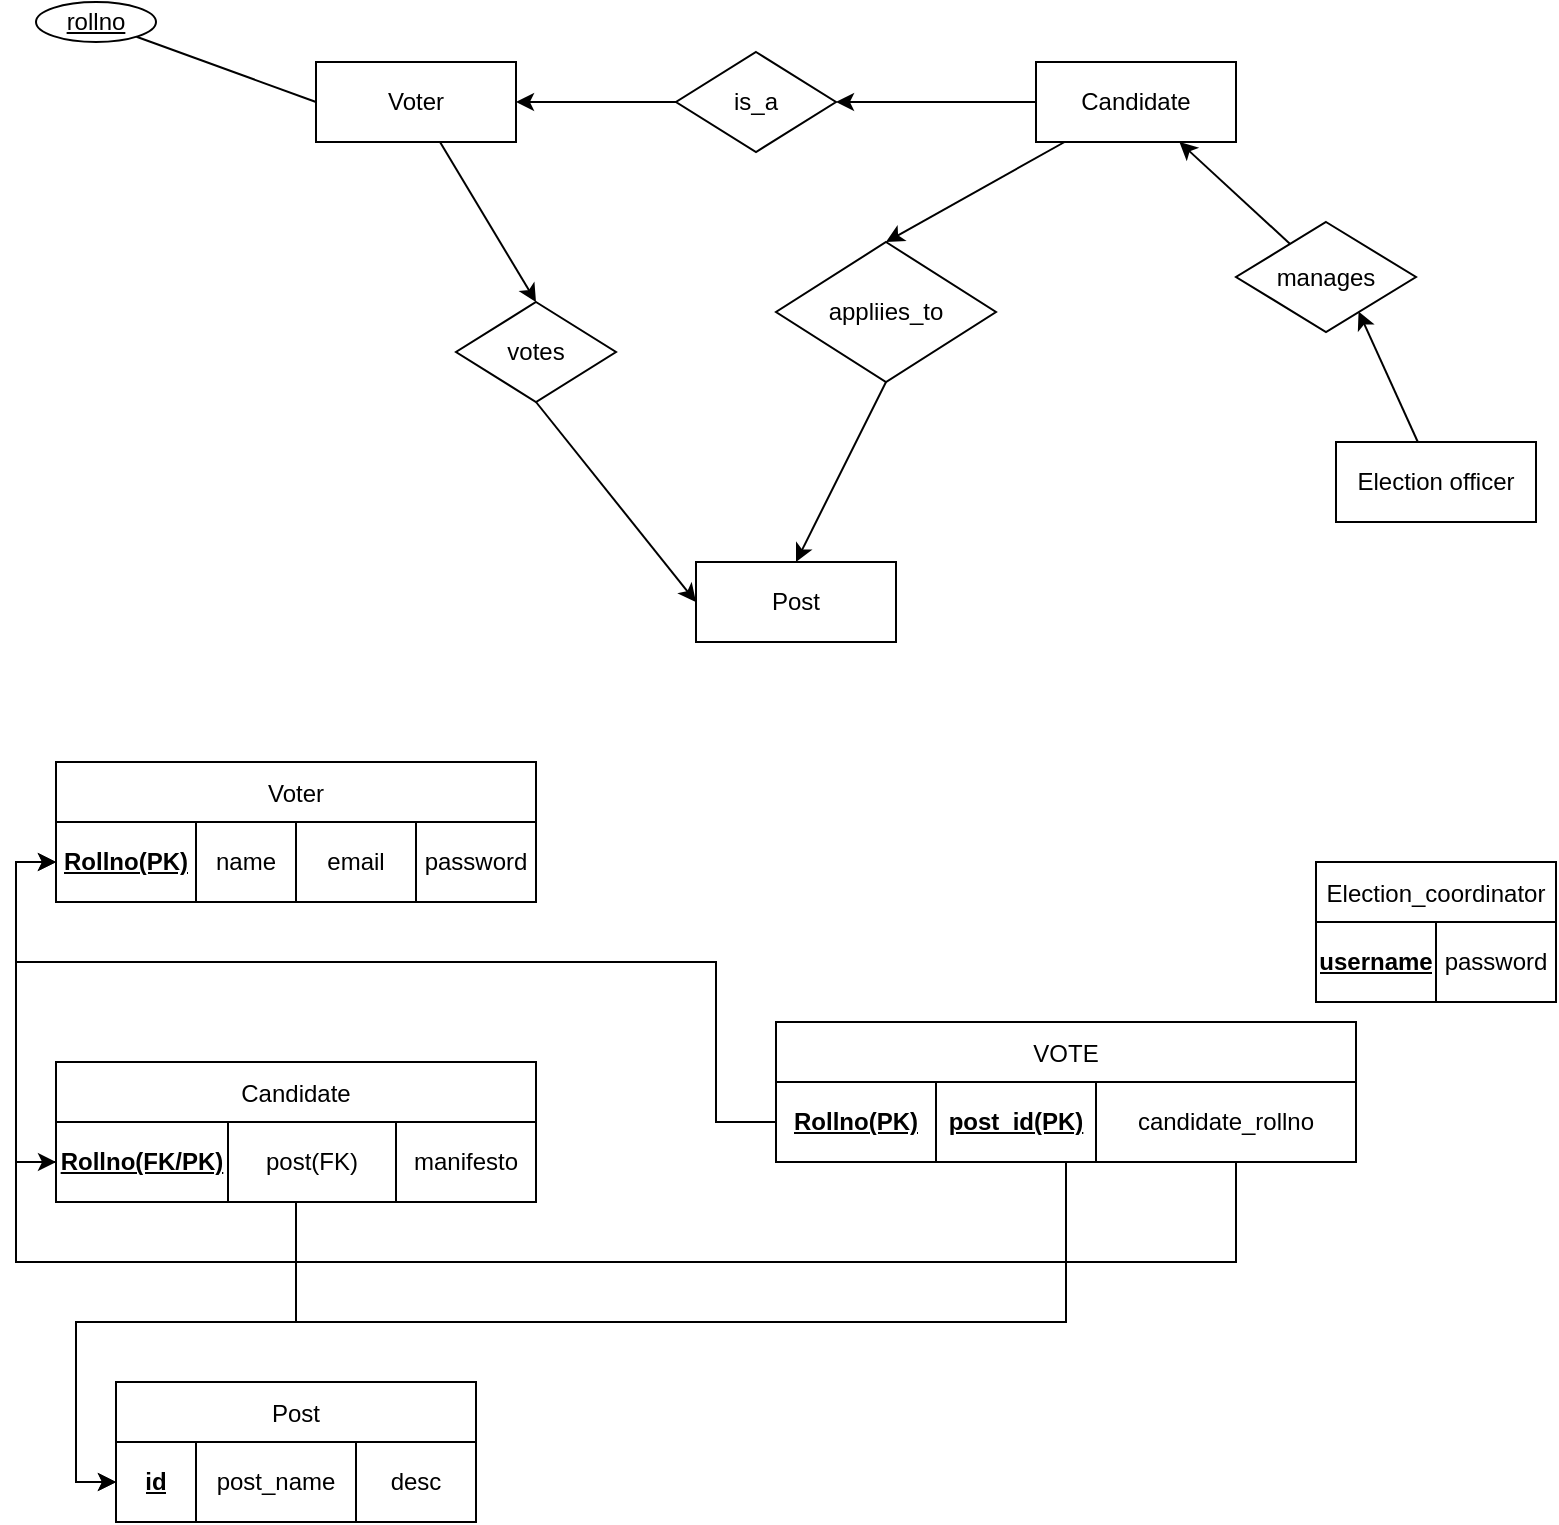 <mxfile version="15.4.0" type="device"><diagram id="R2lEEEUBdFMjLlhIrx00" name="Page-1"><mxGraphModel dx="1628" dy="527" grid="1" gridSize="10" guides="1" tooltips="1" connect="1" arrows="1" fold="1" page="1" pageScale="1" pageWidth="850" pageHeight="1100" math="0" shadow="0" extFonts="Permanent Marker^https://fonts.googleapis.com/css?family=Permanent+Marker"><root><mxCell id="0"/><mxCell id="1" parent="0"/><mxCell id="3eSHaLGMcfNdCdoAE-MO-18" style="edgeStyle=none;rounded=0;orthogonalLoop=1;jettySize=auto;html=1;entryX=0.5;entryY=0;entryDx=0;entryDy=0;endArrow=classic;endFill=1;" edge="1" parent="1" source="3eSHaLGMcfNdCdoAE-MO-1" target="3eSHaLGMcfNdCdoAE-MO-16"><mxGeometry relative="1" as="geometry"/></mxCell><mxCell id="3eSHaLGMcfNdCdoAE-MO-1" value="Voter" style="whiteSpace=wrap;html=1;align=center;" vertex="1" parent="1"><mxGeometry x="90" y="130" width="100" height="40" as="geometry"/></mxCell><mxCell id="3eSHaLGMcfNdCdoAE-MO-2" value="Post" style="whiteSpace=wrap;html=1;align=center;" vertex="1" parent="1"><mxGeometry x="280" y="380" width="100" height="40" as="geometry"/></mxCell><mxCell id="3eSHaLGMcfNdCdoAE-MO-22" style="edgeStyle=none;rounded=0;orthogonalLoop=1;jettySize=auto;html=1;entryX=0.681;entryY=0.814;entryDx=0;entryDy=0;entryPerimeter=0;endArrow=classic;endFill=1;" edge="1" parent="1" source="3eSHaLGMcfNdCdoAE-MO-3" target="3eSHaLGMcfNdCdoAE-MO-20"><mxGeometry relative="1" as="geometry"/></mxCell><mxCell id="3eSHaLGMcfNdCdoAE-MO-3" value="Election officer" style="whiteSpace=wrap;html=1;align=center;" vertex="1" parent="1"><mxGeometry x="600" y="320" width="100" height="40" as="geometry"/></mxCell><mxCell id="3eSHaLGMcfNdCdoAE-MO-12" style="edgeStyle=none;rounded=0;orthogonalLoop=1;jettySize=auto;html=1;entryX=1;entryY=0.5;entryDx=0;entryDy=0;endArrow=classic;endFill=1;" edge="1" parent="1" source="3eSHaLGMcfNdCdoAE-MO-4" target="3eSHaLGMcfNdCdoAE-MO-10"><mxGeometry relative="1" as="geometry"/></mxCell><mxCell id="3eSHaLGMcfNdCdoAE-MO-14" style="edgeStyle=none;rounded=0;orthogonalLoop=1;jettySize=auto;html=1;entryX=0.5;entryY=0;entryDx=0;entryDy=0;endArrow=classic;endFill=1;" edge="1" parent="1" source="3eSHaLGMcfNdCdoAE-MO-4" target="3eSHaLGMcfNdCdoAE-MO-13"><mxGeometry relative="1" as="geometry"/></mxCell><mxCell id="3eSHaLGMcfNdCdoAE-MO-4" value="Candidate" style="whiteSpace=wrap;html=1;align=center;" vertex="1" parent="1"><mxGeometry x="450" y="130" width="100" height="40" as="geometry"/></mxCell><mxCell id="3eSHaLGMcfNdCdoAE-MO-6" style="rounded=0;orthogonalLoop=1;jettySize=auto;html=1;entryX=0;entryY=0.5;entryDx=0;entryDy=0;endArrow=none;endFill=0;" edge="1" parent="1" source="3eSHaLGMcfNdCdoAE-MO-5" target="3eSHaLGMcfNdCdoAE-MO-1"><mxGeometry relative="1" as="geometry"/></mxCell><mxCell id="3eSHaLGMcfNdCdoAE-MO-5" value="rollno" style="ellipse;whiteSpace=wrap;html=1;align=center;fontStyle=4;" vertex="1" parent="1"><mxGeometry x="-50" y="100" width="60" height="20" as="geometry"/></mxCell><mxCell id="3eSHaLGMcfNdCdoAE-MO-9" style="edgeStyle=none;rounded=0;orthogonalLoop=1;jettySize=auto;html=1;exitX=0.5;exitY=0;exitDx=0;exitDy=0;endArrow=none;endFill=0;" edge="1" parent="1" source="3eSHaLGMcfNdCdoAE-MO-5" target="3eSHaLGMcfNdCdoAE-MO-5"><mxGeometry relative="1" as="geometry"/></mxCell><mxCell id="3eSHaLGMcfNdCdoAE-MO-11" style="edgeStyle=none;rounded=0;orthogonalLoop=1;jettySize=auto;html=1;entryX=1;entryY=0.5;entryDx=0;entryDy=0;endArrow=classic;endFill=1;" edge="1" parent="1" source="3eSHaLGMcfNdCdoAE-MO-10" target="3eSHaLGMcfNdCdoAE-MO-1"><mxGeometry relative="1" as="geometry"/></mxCell><mxCell id="3eSHaLGMcfNdCdoAE-MO-10" value="is_a" style="shape=rhombus;perimeter=rhombusPerimeter;whiteSpace=wrap;html=1;align=center;" vertex="1" parent="1"><mxGeometry x="270" y="125" width="80" height="50" as="geometry"/></mxCell><mxCell id="3eSHaLGMcfNdCdoAE-MO-15" style="edgeStyle=none;rounded=0;orthogonalLoop=1;jettySize=auto;html=1;exitX=0.5;exitY=1;exitDx=0;exitDy=0;entryX=0.5;entryY=0;entryDx=0;entryDy=0;endArrow=classic;endFill=1;" edge="1" parent="1" source="3eSHaLGMcfNdCdoAE-MO-13" target="3eSHaLGMcfNdCdoAE-MO-2"><mxGeometry relative="1" as="geometry"/></mxCell><mxCell id="3eSHaLGMcfNdCdoAE-MO-13" value="appliies_to" style="shape=rhombus;perimeter=rhombusPerimeter;whiteSpace=wrap;html=1;align=center;" vertex="1" parent="1"><mxGeometry x="320" y="220" width="110" height="70" as="geometry"/></mxCell><mxCell id="3eSHaLGMcfNdCdoAE-MO-19" style="edgeStyle=none;rounded=0;orthogonalLoop=1;jettySize=auto;html=1;entryX=0;entryY=0.5;entryDx=0;entryDy=0;endArrow=classic;endFill=1;exitX=0.5;exitY=1;exitDx=0;exitDy=0;" edge="1" parent="1" source="3eSHaLGMcfNdCdoAE-MO-16" target="3eSHaLGMcfNdCdoAE-MO-2"><mxGeometry relative="1" as="geometry"><mxPoint x="190" y="320" as="sourcePoint"/></mxGeometry></mxCell><mxCell id="3eSHaLGMcfNdCdoAE-MO-16" value="votes" style="shape=rhombus;perimeter=rhombusPerimeter;whiteSpace=wrap;html=1;align=center;" vertex="1" parent="1"><mxGeometry x="160" y="250" width="80" height="50" as="geometry"/></mxCell><mxCell id="3eSHaLGMcfNdCdoAE-MO-21" style="edgeStyle=none;rounded=0;orthogonalLoop=1;jettySize=auto;html=1;endArrow=classic;endFill=1;" edge="1" parent="1" source="3eSHaLGMcfNdCdoAE-MO-20" target="3eSHaLGMcfNdCdoAE-MO-4"><mxGeometry relative="1" as="geometry"/></mxCell><mxCell id="3eSHaLGMcfNdCdoAE-MO-20" value="manages" style="shape=rhombus;perimeter=rhombusPerimeter;whiteSpace=wrap;html=1;align=center;" vertex="1" parent="1"><mxGeometry x="550" y="210" width="90" height="55" as="geometry"/></mxCell><mxCell id="3eSHaLGMcfNdCdoAE-MO-23" value="Voter" style="shape=table;startSize=30;container=1;collapsible=0;childLayout=tableLayout;" vertex="1" parent="1"><mxGeometry x="-40" y="480" width="240" height="70" as="geometry"/></mxCell><mxCell id="3eSHaLGMcfNdCdoAE-MO-24" value="" style="shape=partialRectangle;collapsible=0;dropTarget=0;pointerEvents=0;fillColor=none;top=0;left=0;bottom=0;right=0;points=[[0,0.5],[1,0.5]];portConstraint=eastwest;" vertex="1" parent="3eSHaLGMcfNdCdoAE-MO-23"><mxGeometry y="30" width="240" height="40" as="geometry"/></mxCell><mxCell id="3eSHaLGMcfNdCdoAE-MO-25" value="&lt;b&gt;&lt;u&gt;Rollno(PK)&lt;/u&gt;&lt;/b&gt;" style="shape=partialRectangle;html=1;whiteSpace=wrap;connectable=0;overflow=hidden;fillColor=none;top=0;left=0;bottom=0;right=0;pointerEvents=1;" vertex="1" parent="3eSHaLGMcfNdCdoAE-MO-24"><mxGeometry width="70" height="40" as="geometry"><mxRectangle width="70" height="40" as="alternateBounds"/></mxGeometry></mxCell><mxCell id="3eSHaLGMcfNdCdoAE-MO-26" value="name" style="shape=partialRectangle;html=1;whiteSpace=wrap;connectable=0;overflow=hidden;fillColor=none;top=0;left=0;bottom=0;right=0;pointerEvents=1;" vertex="1" parent="3eSHaLGMcfNdCdoAE-MO-24"><mxGeometry x="70" width="50" height="40" as="geometry"><mxRectangle width="50" height="40" as="alternateBounds"/></mxGeometry></mxCell><mxCell id="3eSHaLGMcfNdCdoAE-MO-27" value="email" style="shape=partialRectangle;html=1;whiteSpace=wrap;connectable=0;overflow=hidden;fillColor=none;top=0;left=0;bottom=0;right=0;pointerEvents=1;" vertex="1" parent="3eSHaLGMcfNdCdoAE-MO-24"><mxGeometry x="120" width="60" height="40" as="geometry"><mxRectangle width="60" height="40" as="alternateBounds"/></mxGeometry></mxCell><mxCell id="3eSHaLGMcfNdCdoAE-MO-28" value="password" style="shape=partialRectangle;html=1;whiteSpace=wrap;connectable=0;overflow=hidden;fillColor=none;top=0;left=0;bottom=0;right=0;pointerEvents=1;" vertex="1" parent="3eSHaLGMcfNdCdoAE-MO-24"><mxGeometry x="180" width="60" height="40" as="geometry"><mxRectangle width="60" height="40" as="alternateBounds"/></mxGeometry></mxCell><mxCell id="3eSHaLGMcfNdCdoAE-MO-39" style="edgeStyle=orthogonalEdgeStyle;rounded=0;orthogonalLoop=1;jettySize=auto;html=1;entryX=0;entryY=0.5;entryDx=0;entryDy=0;endArrow=classic;endFill=1;" edge="1" parent="1" source="3eSHaLGMcfNdCdoAE-MO-29" target="3eSHaLGMcfNdCdoAE-MO-35"><mxGeometry relative="1" as="geometry"/></mxCell><mxCell id="3eSHaLGMcfNdCdoAE-MO-29" value="Candidate" style="shape=table;startSize=30;container=1;collapsible=0;childLayout=tableLayout;" vertex="1" parent="1"><mxGeometry x="-40" y="630" width="240" height="70" as="geometry"/></mxCell><mxCell id="3eSHaLGMcfNdCdoAE-MO-30" value="" style="shape=partialRectangle;collapsible=0;dropTarget=0;pointerEvents=0;fillColor=none;top=0;left=0;bottom=0;right=0;points=[[0,0.5],[1,0.5]];portConstraint=eastwest;" vertex="1" parent="3eSHaLGMcfNdCdoAE-MO-29"><mxGeometry y="30" width="240" height="40" as="geometry"/></mxCell><mxCell id="3eSHaLGMcfNdCdoAE-MO-31" value="&lt;b&gt;&lt;u&gt;Rollno(FK/PK)&lt;/u&gt;&lt;/b&gt;" style="shape=partialRectangle;html=1;whiteSpace=wrap;connectable=0;overflow=hidden;fillColor=none;top=0;left=0;bottom=0;right=0;pointerEvents=1;" vertex="1" parent="3eSHaLGMcfNdCdoAE-MO-30"><mxGeometry width="86" height="40" as="geometry"><mxRectangle width="86" height="40" as="alternateBounds"/></mxGeometry></mxCell><mxCell id="3eSHaLGMcfNdCdoAE-MO-32" value="post(FK)" style="shape=partialRectangle;html=1;whiteSpace=wrap;connectable=0;overflow=hidden;fillColor=none;top=0;left=0;bottom=0;right=0;pointerEvents=1;" vertex="1" parent="3eSHaLGMcfNdCdoAE-MO-30"><mxGeometry x="86" width="84" height="40" as="geometry"><mxRectangle width="84" height="40" as="alternateBounds"/></mxGeometry></mxCell><mxCell id="3eSHaLGMcfNdCdoAE-MO-33" value="manifesto" style="shape=partialRectangle;html=1;whiteSpace=wrap;connectable=0;overflow=hidden;fillColor=none;top=0;left=0;bottom=0;right=0;pointerEvents=1;" vertex="1" parent="3eSHaLGMcfNdCdoAE-MO-30"><mxGeometry x="170" width="70" height="40" as="geometry"><mxRectangle width="70" height="40" as="alternateBounds"/></mxGeometry></mxCell><mxCell id="3eSHaLGMcfNdCdoAE-MO-34" value="Post" style="shape=table;startSize=30;container=1;collapsible=0;childLayout=tableLayout;" vertex="1" parent="1"><mxGeometry x="-10" y="790" width="180" height="70" as="geometry"/></mxCell><mxCell id="3eSHaLGMcfNdCdoAE-MO-35" value="" style="shape=partialRectangle;collapsible=0;dropTarget=0;pointerEvents=0;fillColor=none;top=0;left=0;bottom=0;right=0;points=[[0,0.5],[1,0.5]];portConstraint=eastwest;" vertex="1" parent="3eSHaLGMcfNdCdoAE-MO-34"><mxGeometry y="30" width="180" height="40" as="geometry"/></mxCell><mxCell id="3eSHaLGMcfNdCdoAE-MO-36" value="&lt;b&gt;&lt;u&gt;id&lt;/u&gt;&lt;/b&gt;" style="shape=partialRectangle;html=1;whiteSpace=wrap;connectable=0;overflow=hidden;fillColor=none;top=0;left=0;bottom=0;right=0;pointerEvents=1;" vertex="1" parent="3eSHaLGMcfNdCdoAE-MO-35"><mxGeometry width="40" height="40" as="geometry"><mxRectangle width="40" height="40" as="alternateBounds"/></mxGeometry></mxCell><mxCell id="3eSHaLGMcfNdCdoAE-MO-37" value="post_name" style="shape=partialRectangle;html=1;whiteSpace=wrap;connectable=0;overflow=hidden;fillColor=none;top=0;left=0;bottom=0;right=0;pointerEvents=1;" vertex="1" parent="3eSHaLGMcfNdCdoAE-MO-35"><mxGeometry x="40" width="80" height="40" as="geometry"><mxRectangle width="80" height="40" as="alternateBounds"/></mxGeometry></mxCell><mxCell id="3eSHaLGMcfNdCdoAE-MO-38" value="desc" style="shape=partialRectangle;html=1;whiteSpace=wrap;connectable=0;overflow=hidden;fillColor=none;top=0;left=0;bottom=0;right=0;pointerEvents=1;" vertex="1" parent="3eSHaLGMcfNdCdoAE-MO-35"><mxGeometry x="120" width="60" height="40" as="geometry"><mxRectangle width="60" height="40" as="alternateBounds"/></mxGeometry></mxCell><mxCell id="3eSHaLGMcfNdCdoAE-MO-40" style="edgeStyle=orthogonalEdgeStyle;rounded=0;orthogonalLoop=1;jettySize=auto;html=1;entryX=0;entryY=0.5;entryDx=0;entryDy=0;endArrow=classic;endFill=1;" edge="1" parent="1" source="3eSHaLGMcfNdCdoAE-MO-30" target="3eSHaLGMcfNdCdoAE-MO-24"><mxGeometry relative="1" as="geometry"/></mxCell><mxCell id="3eSHaLGMcfNdCdoAE-MO-42" value="Election_coordinator" style="shape=table;startSize=30;container=1;collapsible=0;childLayout=tableLayout;" vertex="1" parent="1"><mxGeometry x="590" y="530" width="120" height="70" as="geometry"/></mxCell><mxCell id="3eSHaLGMcfNdCdoAE-MO-43" value="" style="shape=partialRectangle;collapsible=0;dropTarget=0;pointerEvents=0;fillColor=none;top=0;left=0;bottom=0;right=0;points=[[0,0.5],[1,0.5]];portConstraint=eastwest;" vertex="1" parent="3eSHaLGMcfNdCdoAE-MO-42"><mxGeometry y="30" width="120" height="40" as="geometry"/></mxCell><mxCell id="3eSHaLGMcfNdCdoAE-MO-44" value="&lt;b&gt;&lt;u&gt;username&lt;/u&gt;&lt;/b&gt;" style="shape=partialRectangle;html=1;whiteSpace=wrap;connectable=0;overflow=hidden;fillColor=none;top=0;left=0;bottom=0;right=0;pointerEvents=1;" vertex="1" parent="3eSHaLGMcfNdCdoAE-MO-43"><mxGeometry width="60" height="40" as="geometry"><mxRectangle width="60" height="40" as="alternateBounds"/></mxGeometry></mxCell><mxCell id="3eSHaLGMcfNdCdoAE-MO-45" value="password" style="shape=partialRectangle;html=1;whiteSpace=wrap;connectable=0;overflow=hidden;fillColor=none;top=0;left=0;bottom=0;right=0;pointerEvents=1;" vertex="1" parent="3eSHaLGMcfNdCdoAE-MO-43"><mxGeometry x="60" width="60" height="40" as="geometry"><mxRectangle width="60" height="40" as="alternateBounds"/></mxGeometry></mxCell><mxCell id="3eSHaLGMcfNdCdoAE-MO-53" style="edgeStyle=orthogonalEdgeStyle;rounded=0;orthogonalLoop=1;jettySize=auto;html=1;entryX=0;entryY=0.5;entryDx=0;entryDy=0;endArrow=classic;endFill=1;" edge="1" parent="1" source="3eSHaLGMcfNdCdoAE-MO-46" target="3eSHaLGMcfNdCdoAE-MO-35"><mxGeometry relative="1" as="geometry"><Array as="points"><mxPoint x="465" y="760"/><mxPoint x="-30" y="760"/><mxPoint x="-30" y="840"/></Array></mxGeometry></mxCell><mxCell id="3eSHaLGMcfNdCdoAE-MO-54" style="rounded=0;orthogonalLoop=1;jettySize=auto;html=1;endArrow=classic;endFill=1;edgeStyle=orthogonalEdgeStyle;" edge="1" parent="1" source="3eSHaLGMcfNdCdoAE-MO-46"><mxGeometry relative="1" as="geometry"><mxPoint x="-40" y="680" as="targetPoint"/><Array as="points"><mxPoint x="550" y="730"/><mxPoint x="-60" y="730"/><mxPoint x="-60" y="680"/></Array></mxGeometry></mxCell><mxCell id="3eSHaLGMcfNdCdoAE-MO-46" value="VOTE" style="shape=table;startSize=30;container=1;collapsible=0;childLayout=tableLayout;" vertex="1" parent="1"><mxGeometry x="320" y="610" width="290" height="70" as="geometry"/></mxCell><mxCell id="3eSHaLGMcfNdCdoAE-MO-47" value="" style="shape=partialRectangle;collapsible=0;dropTarget=0;pointerEvents=0;fillColor=none;top=0;left=0;bottom=0;right=0;points=[[0,0.5],[1,0.5]];portConstraint=eastwest;" vertex="1" parent="3eSHaLGMcfNdCdoAE-MO-46"><mxGeometry y="30" width="290" height="40" as="geometry"/></mxCell><mxCell id="3eSHaLGMcfNdCdoAE-MO-48" value="&lt;b&gt;&lt;u&gt;Rollno(PK)&lt;/u&gt;&lt;/b&gt;" style="shape=partialRectangle;html=1;whiteSpace=wrap;connectable=0;overflow=hidden;fillColor=none;top=0;left=0;bottom=0;right=0;pointerEvents=1;" vertex="1" parent="3eSHaLGMcfNdCdoAE-MO-47"><mxGeometry width="80" height="40" as="geometry"><mxRectangle width="80" height="40" as="alternateBounds"/></mxGeometry></mxCell><mxCell id="3eSHaLGMcfNdCdoAE-MO-49" value="&lt;b&gt;&lt;u&gt;post_id(PK)&lt;/u&gt;&lt;/b&gt;" style="shape=partialRectangle;html=1;whiteSpace=wrap;connectable=0;overflow=hidden;fillColor=none;top=0;left=0;bottom=0;right=0;pointerEvents=1;" vertex="1" parent="3eSHaLGMcfNdCdoAE-MO-47"><mxGeometry x="80" width="80" height="40" as="geometry"><mxRectangle width="80" height="40" as="alternateBounds"/></mxGeometry></mxCell><mxCell id="3eSHaLGMcfNdCdoAE-MO-50" value="candidate_rollno" style="shape=partialRectangle;html=1;whiteSpace=wrap;connectable=0;overflow=hidden;fillColor=none;top=0;left=0;bottom=0;right=0;pointerEvents=1;" vertex="1" parent="3eSHaLGMcfNdCdoAE-MO-47"><mxGeometry x="160" width="130" height="40" as="geometry"><mxRectangle width="130" height="40" as="alternateBounds"/></mxGeometry></mxCell><mxCell id="3eSHaLGMcfNdCdoAE-MO-52" style="edgeStyle=orthogonalEdgeStyle;rounded=0;orthogonalLoop=1;jettySize=auto;html=1;entryX=0;entryY=0.5;entryDx=0;entryDy=0;endArrow=classic;endFill=1;" edge="1" parent="1" source="3eSHaLGMcfNdCdoAE-MO-47" target="3eSHaLGMcfNdCdoAE-MO-24"><mxGeometry relative="1" as="geometry"><Array as="points"><mxPoint x="290" y="660"/><mxPoint x="290" y="580"/><mxPoint x="-60" y="580"/><mxPoint x="-60" y="530"/></Array></mxGeometry></mxCell></root></mxGraphModel></diagram></mxfile>